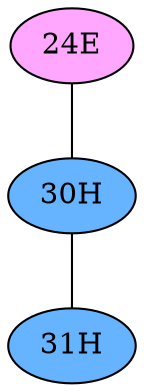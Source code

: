 // The Round Table
graph {
	"24E" [fillcolor="#FFA6FF" style=radial]
	"30H" [fillcolor="#66B3FF" style=radial]
	"24E" -- "30H" [penwidth=1]
	"30H" [fillcolor="#66B3FF" style=radial]
	"31H" [fillcolor="#66B3FF" style=radial]
	"30H" -- "31H" [penwidth=1]
}
